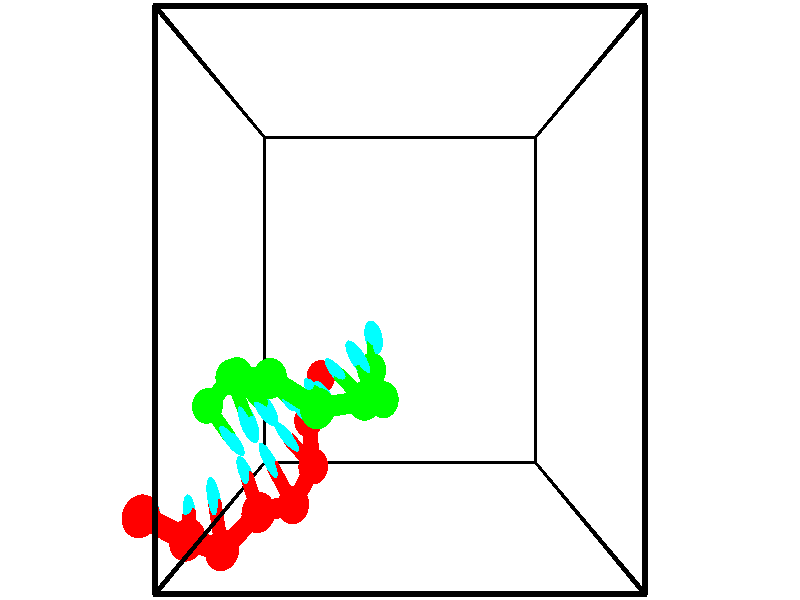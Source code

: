 // switches for output
#declare DRAW_BASES = 1; // possible values are 0, 1; only relevant for DNA ribbons
#declare DRAW_BASES_TYPE = 3; // possible values are 1, 2, 3; only relevant for DNA ribbons
#declare DRAW_FOG = 0; // set to 1 to enable fog

#include "colors.inc"

#include "transforms.inc"
background { rgb <1, 1, 1>}

#default {
   normal{
       ripples 0.25
       frequency 0.20
       turbulence 0.2
       lambda 5
   }
	finish {
		phong 0.1
		phong_size 40.
	}
}

// original window dimensions: 1024x640


// camera settings

camera {
	sky <-0, 1, 0>
	up <-0, 1, 0>
	right 1.6 * <1, 0, 0>
	location <2.5, 2.5, 11.1562>
	look_at <2.5, 2.5, 2.5>
	direction <0, 0, -8.6562>
	angle 67.0682
}


# declare cpy_camera_pos = <2.5, 2.5, 11.1562>;
# if (DRAW_FOG = 1)
fog {
	fog_type 2
	up vnormalize(cpy_camera_pos)
	color rgbt<1,1,1,0.3>
	distance 1e-5
	fog_alt 3e-3
	fog_offset 4
}
# end


// LIGHTS

# declare lum = 6;
global_settings {
	ambient_light rgb lum * <0.05, 0.05, 0.05>
	max_trace_level 15
}# declare cpy_direct_light_amount = 0.25;
light_source
{	1000 * <-1, -1, 1>,
	rgb lum * cpy_direct_light_amount
	parallel
}

light_source
{	1000 * <1, 1, -1>,
	rgb lum * cpy_direct_light_amount
	parallel
}

// strand 0

// nucleotide -1

// particle -1
sphere {
	<-1.206901, -0.076112, 2.523986> 0.250000
	pigment { color rgbt <1,0,0,0> }
	no_shadow
}
cylinder {
	<-1.255819, -0.200943, 2.147125>,  <-1.285170, -0.275841, 1.921009>, 0.100000
	pigment { color rgbt <1,0,0,0> }
	no_shadow
}
cylinder {
	<-1.255819, -0.200943, 2.147125>,  <-1.206901, -0.076112, 2.523986>, 0.100000
	pigment { color rgbt <1,0,0,0> }
	no_shadow
}

// particle -1
sphere {
	<-1.255819, -0.200943, 2.147125> 0.100000
	pigment { color rgbt <1,0,0,0> }
	no_shadow
}
sphere {
	0, 1
	scale<0.080000,0.200000,0.300000>
	matrix <0.979781, 0.113487, -0.164772,
		0.158344, -0.943254, 0.291887,
		-0.122296, -0.312076, -0.942153,
		-1.292508, -0.294566, 1.864479>
	pigment { color rgbt <0,1,1,0> }
	no_shadow
}
cylinder {
	<-0.598363, -0.409087, 2.364778>,  <-1.206901, -0.076112, 2.523986>, 0.130000
	pigment { color rgbt <1,0,0,0> }
	no_shadow
}

// nucleotide -1

// particle -1
sphere {
	<-0.598363, -0.409087, 2.364778> 0.250000
	pigment { color rgbt <1,0,0,0> }
	no_shadow
}
cylinder {
	<-0.710554, -0.323471, 1.990501>,  <-0.777869, -0.272101, 1.765935>, 0.100000
	pigment { color rgbt <1,0,0,0> }
	no_shadow
}
cylinder {
	<-0.710554, -0.323471, 1.990501>,  <-0.598363, -0.409087, 2.364778>, 0.100000
	pigment { color rgbt <1,0,0,0> }
	no_shadow
}

// particle -1
sphere {
	<-0.710554, -0.323471, 1.990501> 0.100000
	pigment { color rgbt <1,0,0,0> }
	no_shadow
}
sphere {
	0, 1
	scale<0.080000,0.200000,0.300000>
	matrix <0.937489, 0.270322, -0.219180,
		0.206024, -0.938676, -0.276479,
		-0.280477, 0.214040, -0.935692,
		-0.794697, -0.259259, 1.709794>
	pigment { color rgbt <0,1,1,0> }
	no_shadow
}
cylinder {
	<-0.201536, -0.668020, 1.983913>,  <-0.598363, -0.409087, 2.364778>, 0.130000
	pigment { color rgbt <1,0,0,0> }
	no_shadow
}

// nucleotide -1

// particle -1
sphere {
	<-0.201536, -0.668020, 1.983913> 0.250000
	pigment { color rgbt <1,0,0,0> }
	no_shadow
}
cylinder {
	<-0.334635, -0.348320, 1.783722>,  <-0.414494, -0.156500, 1.663607>, 0.100000
	pigment { color rgbt <1,0,0,0> }
	no_shadow
}
cylinder {
	<-0.334635, -0.348320, 1.783722>,  <-0.201536, -0.668020, 1.983913>, 0.100000
	pigment { color rgbt <1,0,0,0> }
	no_shadow
}

// particle -1
sphere {
	<-0.334635, -0.348320, 1.783722> 0.100000
	pigment { color rgbt <1,0,0,0> }
	no_shadow
}
sphere {
	0, 1
	scale<0.080000,0.200000,0.300000>
	matrix <0.936882, 0.340617, -0.078936,
		0.107381, -0.495154, -0.862144,
		-0.332747, 0.799251, -0.500477,
		-0.434459, -0.108545, 1.633579>
	pigment { color rgbt <0,1,1,0> }
	no_shadow
}
cylinder {
	<0.350254, -0.188533, 1.987760>,  <-0.201536, -0.668020, 1.983913>, 0.130000
	pigment { color rgbt <1,0,0,0> }
	no_shadow
}

// nucleotide -1

// particle -1
sphere {
	<0.350254, -0.188533, 1.987760> 0.250000
	pigment { color rgbt <1,0,0,0> }
	no_shadow
}
cylinder {
	<0.167345, 0.026276, 1.704208>,  <0.057600, 0.155161, 1.534077>, 0.100000
	pigment { color rgbt <1,0,0,0> }
	no_shadow
}
cylinder {
	<0.167345, 0.026276, 1.704208>,  <0.350254, -0.188533, 1.987760>, 0.100000
	pigment { color rgbt <1,0,0,0> }
	no_shadow
}

// particle -1
sphere {
	<0.167345, 0.026276, 1.704208> 0.100000
	pigment { color rgbt <1,0,0,0> }
	no_shadow
}
sphere {
	0, 1
	scale<0.080000,0.200000,0.300000>
	matrix <0.815763, 0.570719, -0.093862,
		0.354165, -0.621199, -0.699056,
		-0.457272, 0.537022, -0.708880,
		0.030163, 0.187382, 1.491544>
	pigment { color rgbt <0,1,1,0> }
	no_shadow
}
cylinder {
	<0.788316, -0.238046, 1.475502>,  <0.350254, -0.188533, 1.987760>, 0.130000
	pigment { color rgbt <1,0,0,0> }
	no_shadow
}

// nucleotide -1

// particle -1
sphere {
	<0.788316, -0.238046, 1.475502> 0.250000
	pigment { color rgbt <1,0,0,0> }
	no_shadow
}
cylinder {
	<0.554409, 0.074524, 1.388397>,  <0.414065, 0.262066, 1.336134>, 0.100000
	pigment { color rgbt <1,0,0,0> }
	no_shadow
}
cylinder {
	<0.554409, 0.074524, 1.388397>,  <0.788316, -0.238046, 1.475502>, 0.100000
	pigment { color rgbt <1,0,0,0> }
	no_shadow
}

// particle -1
sphere {
	<0.554409, 0.074524, 1.388397> 0.100000
	pigment { color rgbt <1,0,0,0> }
	no_shadow
}
sphere {
	0, 1
	scale<0.080000,0.200000,0.300000>
	matrix <0.807709, 0.585759, -0.067026,
		0.075181, -0.215084, -0.973698,
		-0.584768, 0.781425, -0.217763,
		0.378979, 0.308951, 1.323068>
	pigment { color rgbt <0,1,1,0> }
	no_shadow
}
cylinder {
	<1.024439, 0.141022, 0.880466>,  <0.788316, -0.238046, 1.475502>, 0.130000
	pigment { color rgbt <1,0,0,0> }
	no_shadow
}

// nucleotide -1

// particle -1
sphere {
	<1.024439, 0.141022, 0.880466> 0.250000
	pigment { color rgbt <1,0,0,0> }
	no_shadow
}
cylinder {
	<0.802313, 0.415741, 1.068054>,  <0.669037, 0.580572, 1.180607>, 0.100000
	pigment { color rgbt <1,0,0,0> }
	no_shadow
}
cylinder {
	<0.802313, 0.415741, 1.068054>,  <1.024439, 0.141022, 0.880466>, 0.100000
	pigment { color rgbt <1,0,0,0> }
	no_shadow
}

// particle -1
sphere {
	<0.802313, 0.415741, 1.068054> 0.100000
	pigment { color rgbt <1,0,0,0> }
	no_shadow
}
sphere {
	0, 1
	scale<0.080000,0.200000,0.300000>
	matrix <0.711349, 0.684394, -0.159960,
		-0.430821, 0.244773, -0.868608,
		-0.555316, 0.686797, 0.468970,
		0.635718, 0.621780, 1.208745>
	pigment { color rgbt <0,1,1,0> }
	no_shadow
}
cylinder {
	<0.877509, 0.723854, 0.449604>,  <1.024439, 0.141022, 0.880466>, 0.130000
	pigment { color rgbt <1,0,0,0> }
	no_shadow
}

// nucleotide -1

// particle -1
sphere {
	<0.877509, 0.723854, 0.449604> 0.250000
	pigment { color rgbt <1,0,0,0> }
	no_shadow
}
cylinder {
	<0.875059, 0.851570, 0.828659>,  <0.873589, 0.928200, 1.056092>, 0.100000
	pigment { color rgbt <1,0,0,0> }
	no_shadow
}
cylinder {
	<0.875059, 0.851570, 0.828659>,  <0.877509, 0.723854, 0.449604>, 0.100000
	pigment { color rgbt <1,0,0,0> }
	no_shadow
}

// particle -1
sphere {
	<0.875059, 0.851570, 0.828659> 0.100000
	pigment { color rgbt <1,0,0,0> }
	no_shadow
}
sphere {
	0, 1
	scale<0.080000,0.200000,0.300000>
	matrix <0.675865, 0.699757, -0.231402,
		-0.737000, 0.639057, -0.220083,
		-0.006125, 0.319290, 0.947637,
		0.873222, 0.947357, 1.112950>
	pigment { color rgbt <0,1,1,0> }
	no_shadow
}
cylinder {
	<1.090497, 1.356671, 0.418763>,  <0.877509, 0.723854, 0.449604>, 0.130000
	pigment { color rgbt <1,0,0,0> }
	no_shadow
}

// nucleotide -1

// particle -1
sphere {
	<1.090497, 1.356671, 0.418763> 0.250000
	pigment { color rgbt <1,0,0,0> }
	no_shadow
}
cylinder {
	<1.162340, 1.272240, 0.803093>,  <1.205446, 1.221581, 1.033691>, 0.100000
	pigment { color rgbt <1,0,0,0> }
	no_shadow
}
cylinder {
	<1.162340, 1.272240, 0.803093>,  <1.090497, 1.356671, 0.418763>, 0.100000
	pigment { color rgbt <1,0,0,0> }
	no_shadow
}

// particle -1
sphere {
	<1.162340, 1.272240, 0.803093> 0.100000
	pigment { color rgbt <1,0,0,0> }
	no_shadow
}
sphere {
	0, 1
	scale<0.080000,0.200000,0.300000>
	matrix <0.668360, 0.742854, 0.038256,
		-0.721828, 0.635307, 0.274500,
		0.179609, -0.211079, 0.960826,
		1.216223, 1.208916, 1.091341>
	pigment { color rgbt <0,1,1,0> }
	no_shadow
}
// strand 1

// nucleotide -1

// particle -1
sphere {
	<2.008652, 1.487220, 0.661632> 0.250000
	pigment { color rgbt <0,1,0,0> }
	no_shadow
}
cylinder {
	<2.038589, 1.769188, 0.943764>,  <2.056550, 1.938368, 1.113043>, 0.100000
	pigment { color rgbt <0,1,0,0> }
	no_shadow
}
cylinder {
	<2.038589, 1.769188, 0.943764>,  <2.008652, 1.487220, 0.661632>, 0.100000
	pigment { color rgbt <0,1,0,0> }
	no_shadow
}

// particle -1
sphere {
	<2.038589, 1.769188, 0.943764> 0.100000
	pigment { color rgbt <0,1,0,0> }
	no_shadow
}
sphere {
	0, 1
	scale<0.080000,0.200000,0.300000>
	matrix <-0.679597, -0.481564, 0.553394,
		0.729758, -0.520755, 0.443021,
		0.074840, 0.704919, 0.705328,
		2.061041, 1.980664, 1.155362>
	pigment { color rgbt <0,1,1,0> }
	no_shadow
}
cylinder {
	<2.228204, 1.139459, 1.268697>,  <2.008652, 1.487220, 0.661632>, 0.130000
	pigment { color rgbt <0,1,0,0> }
	no_shadow
}

// nucleotide -1

// particle -1
sphere {
	<2.228204, 1.139459, 1.268697> 0.250000
	pigment { color rgbt <0,1,0,0> }
	no_shadow
}
cylinder {
	<1.991751, 1.460861, 1.296822>,  <1.849880, 1.653702, 1.313697>, 0.100000
	pigment { color rgbt <0,1,0,0> }
	no_shadow
}
cylinder {
	<1.991751, 1.460861, 1.296822>,  <2.228204, 1.139459, 1.268697>, 0.100000
	pigment { color rgbt <0,1,0,0> }
	no_shadow
}

// particle -1
sphere {
	<1.991751, 1.460861, 1.296822> 0.100000
	pigment { color rgbt <0,1,0,0> }
	no_shadow
}
sphere {
	0, 1
	scale<0.080000,0.200000,0.300000>
	matrix <-0.653143, -0.528008, 0.542782,
		0.473254, 0.274931, 0.836925,
		-0.591130, 0.803505, 0.070313,
		1.814412, 1.701913, 1.317915>
	pigment { color rgbt <0,1,1,0> }
	no_shadow
}
cylinder {
	<1.963606, 1.229493, 2.019030>,  <2.228204, 1.139459, 1.268697>, 0.130000
	pigment { color rgbt <0,1,0,0> }
	no_shadow
}

// nucleotide -1

// particle -1
sphere {
	<1.963606, 1.229493, 2.019030> 0.250000
	pigment { color rgbt <0,1,0,0> }
	no_shadow
}
cylinder {
	<1.700228, 1.406982, 1.775864>,  <1.542202, 1.513476, 1.629964>, 0.100000
	pigment { color rgbt <0,1,0,0> }
	no_shadow
}
cylinder {
	<1.700228, 1.406982, 1.775864>,  <1.963606, 1.229493, 2.019030>, 0.100000
	pigment { color rgbt <0,1,0,0> }
	no_shadow
}

// particle -1
sphere {
	<1.700228, 1.406982, 1.775864> 0.100000
	pigment { color rgbt <0,1,0,0> }
	no_shadow
}
sphere {
	0, 1
	scale<0.080000,0.200000,0.300000>
	matrix <-0.706464, -0.642920, 0.295909,
		-0.259539, 0.624310, 0.736802,
		-0.658444, 0.443724, -0.607915,
		1.502695, 1.540100, 1.593489>
	pigment { color rgbt <0,1,1,0> }
	no_shadow
}
cylinder {
	<1.302373, 1.188040, 2.395431>,  <1.963606, 1.229493, 2.019030>, 0.130000
	pigment { color rgbt <0,1,0,0> }
	no_shadow
}

// nucleotide -1

// particle -1
sphere {
	<1.302373, 1.188040, 2.395431> 0.250000
	pigment { color rgbt <0,1,0,0> }
	no_shadow
}
cylinder {
	<1.213615, 1.260216, 2.012138>,  <1.160361, 1.303521, 1.782163>, 0.100000
	pigment { color rgbt <0,1,0,0> }
	no_shadow
}
cylinder {
	<1.213615, 1.260216, 2.012138>,  <1.302373, 1.188040, 2.395431>, 0.100000
	pigment { color rgbt <0,1,0,0> }
	no_shadow
}

// particle -1
sphere {
	<1.213615, 1.260216, 2.012138> 0.100000
	pigment { color rgbt <0,1,0,0> }
	no_shadow
}
sphere {
	0, 1
	scale<0.080000,0.200000,0.300000>
	matrix <-0.714691, -0.698617, 0.033944,
		-0.663311, 0.692370, 0.283977,
		-0.221893, 0.180440, -0.958230,
		1.147048, 1.314348, 1.724669>
	pigment { color rgbt <0,1,1,0> }
	no_shadow
}
cylinder {
	<0.580750, 1.536967, 2.255220>,  <1.302373, 1.188040, 2.395431>, 0.130000
	pigment { color rgbt <0,1,0,0> }
	no_shadow
}

// nucleotide -1

// particle -1
sphere {
	<0.580750, 1.536967, 2.255220> 0.250000
	pigment { color rgbt <0,1,0,0> }
	no_shadow
}
cylinder {
	<0.664229, 1.361397, 1.905640>,  <0.714316, 1.256055, 1.695891>, 0.100000
	pigment { color rgbt <0,1,0,0> }
	no_shadow
}
cylinder {
	<0.664229, 1.361397, 1.905640>,  <0.580750, 1.536967, 2.255220>, 0.100000
	pigment { color rgbt <0,1,0,0> }
	no_shadow
}

// particle -1
sphere {
	<0.664229, 1.361397, 1.905640> 0.100000
	pigment { color rgbt <0,1,0,0> }
	no_shadow
}
sphere {
	0, 1
	scale<0.080000,0.200000,0.300000>
	matrix <-0.874930, -0.483077, 0.033685,
		-0.436970, 0.757616, -0.484846,
		0.208698, -0.438925, -0.873951,
		0.726838, 1.229719, 1.643454>
	pigment { color rgbt <0,1,1,0> }
	no_shadow
}
cylinder {
	<-0.030770, 1.512156, 1.810798>,  <0.580750, 1.536967, 2.255220>, 0.130000
	pigment { color rgbt <0,1,0,0> }
	no_shadow
}

// nucleotide -1

// particle -1
sphere {
	<-0.030770, 1.512156, 1.810798> 0.250000
	pigment { color rgbt <0,1,0,0> }
	no_shadow
}
cylinder {
	<0.181014, 1.242134, 1.605286>,  <0.308085, 1.080121, 1.481978>, 0.100000
	pigment { color rgbt <0,1,0,0> }
	no_shadow
}
cylinder {
	<0.181014, 1.242134, 1.605286>,  <-0.030770, 1.512156, 1.810798>, 0.100000
	pigment { color rgbt <0,1,0,0> }
	no_shadow
}

// particle -1
sphere {
	<0.181014, 1.242134, 1.605286> 0.100000
	pigment { color rgbt <0,1,0,0> }
	no_shadow
}
sphere {
	0, 1
	scale<0.080000,0.200000,0.300000>
	matrix <-0.841896, -0.492592, -0.220374,
		-0.104320, 0.549230, -0.829135,
		0.529461, -0.675056, -0.513782,
		0.339852, 1.039618, 1.451151>
	pigment { color rgbt <0,1,1,0> }
	no_shadow
}
cylinder {
	<-0.297569, 1.434715, 1.152539>,  <-0.030770, 1.512156, 1.810798>, 0.130000
	pigment { color rgbt <0,1,0,0> }
	no_shadow
}

// nucleotide -1

// particle -1
sphere {
	<-0.297569, 1.434715, 1.152539> 0.250000
	pigment { color rgbt <0,1,0,0> }
	no_shadow
}
cylinder {
	<-0.114975, 1.085167, 1.219437>,  <-0.005419, 0.875438, 1.259575>, 0.100000
	pigment { color rgbt <0,1,0,0> }
	no_shadow
}
cylinder {
	<-0.114975, 1.085167, 1.219437>,  <-0.297569, 1.434715, 1.152539>, 0.100000
	pigment { color rgbt <0,1,0,0> }
	no_shadow
}

// particle -1
sphere {
	<-0.114975, 1.085167, 1.219437> 0.100000
	pigment { color rgbt <0,1,0,0> }
	no_shadow
}
sphere {
	0, 1
	scale<0.080000,0.200000,0.300000>
	matrix <-0.836711, -0.485549, -0.253290,
		0.302548, -0.024312, -0.952824,
		0.456485, -0.873871, 0.167244,
		0.021970, 0.823006, 1.269610>
	pigment { color rgbt <0,1,1,0> }
	no_shadow
}
cylinder {
	<-0.772869, 0.999396, 0.890162>,  <-0.297569, 1.434715, 1.152539>, 0.130000
	pigment { color rgbt <0,1,0,0> }
	no_shadow
}

// nucleotide -1

// particle -1
sphere {
	<-0.772869, 0.999396, 0.890162> 0.250000
	pigment { color rgbt <0,1,0,0> }
	no_shadow
}
cylinder {
	<-0.495624, 0.750015, 1.034882>,  <-0.329276, 0.600387, 1.121714>, 0.100000
	pigment { color rgbt <0,1,0,0> }
	no_shadow
}
cylinder {
	<-0.495624, 0.750015, 1.034882>,  <-0.772869, 0.999396, 0.890162>, 0.100000
	pigment { color rgbt <0,1,0,0> }
	no_shadow
}

// particle -1
sphere {
	<-0.495624, 0.750015, 1.034882> 0.100000
	pigment { color rgbt <0,1,0,0> }
	no_shadow
}
sphere {
	0, 1
	scale<0.080000,0.200000,0.300000>
	matrix <-0.684924, -0.726057, 0.060997,
		0.224658, -0.290083, -0.930258,
		0.693114, -0.623453, 0.361799,
		-0.287689, 0.562979, 1.143421>
	pigment { color rgbt <0,1,1,0> }
	no_shadow
}
// box output
cylinder {
	<0.000000, 0.000000, 0.000000>,  <5.000000, 0.000000, 0.000000>, 0.025000
	pigment { color rgbt <0,0,0,0> }
	no_shadow
}
cylinder {
	<0.000000, 0.000000, 0.000000>,  <0.000000, 5.000000, 0.000000>, 0.025000
	pigment { color rgbt <0,0,0,0> }
	no_shadow
}
cylinder {
	<0.000000, 0.000000, 0.000000>,  <0.000000, 0.000000, 5.000000>, 0.025000
	pigment { color rgbt <0,0,0,0> }
	no_shadow
}
cylinder {
	<5.000000, 5.000000, 5.000000>,  <0.000000, 5.000000, 5.000000>, 0.025000
	pigment { color rgbt <0,0,0,0> }
	no_shadow
}
cylinder {
	<5.000000, 5.000000, 5.000000>,  <5.000000, 0.000000, 5.000000>, 0.025000
	pigment { color rgbt <0,0,0,0> }
	no_shadow
}
cylinder {
	<5.000000, 5.000000, 5.000000>,  <5.000000, 5.000000, 0.000000>, 0.025000
	pigment { color rgbt <0,0,0,0> }
	no_shadow
}
cylinder {
	<0.000000, 0.000000, 5.000000>,  <0.000000, 5.000000, 5.000000>, 0.025000
	pigment { color rgbt <0,0,0,0> }
	no_shadow
}
cylinder {
	<0.000000, 0.000000, 5.000000>,  <5.000000, 0.000000, 5.000000>, 0.025000
	pigment { color rgbt <0,0,0,0> }
	no_shadow
}
cylinder {
	<5.000000, 5.000000, 0.000000>,  <0.000000, 5.000000, 0.000000>, 0.025000
	pigment { color rgbt <0,0,0,0> }
	no_shadow
}
cylinder {
	<5.000000, 5.000000, 0.000000>,  <5.000000, 0.000000, 0.000000>, 0.025000
	pigment { color rgbt <0,0,0,0> }
	no_shadow
}
cylinder {
	<5.000000, 0.000000, 5.000000>,  <5.000000, 0.000000, 0.000000>, 0.025000
	pigment { color rgbt <0,0,0,0> }
	no_shadow
}
cylinder {
	<0.000000, 5.000000, 0.000000>,  <0.000000, 5.000000, 5.000000>, 0.025000
	pigment { color rgbt <0,0,0,0> }
	no_shadow
}
// end of box output

